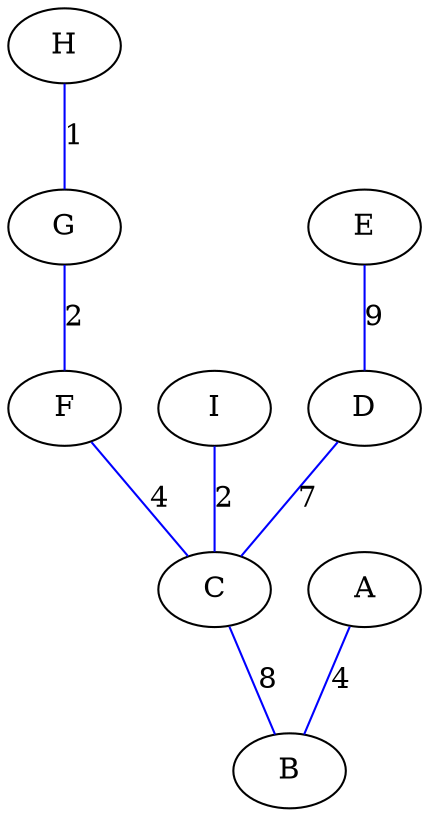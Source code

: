 graph goraph {
	H -- G [label=1, color=blue]
	C -- B [label=8, color=blue]
	A -- B [label=4, color=blue]
	I -- C [label=2, color=blue]
	D -- C [label=7, color=blue]
	F -- C [label=4, color=blue]
	E -- D [label=9, color=blue]
	G -- F [label=2, color=blue]
}